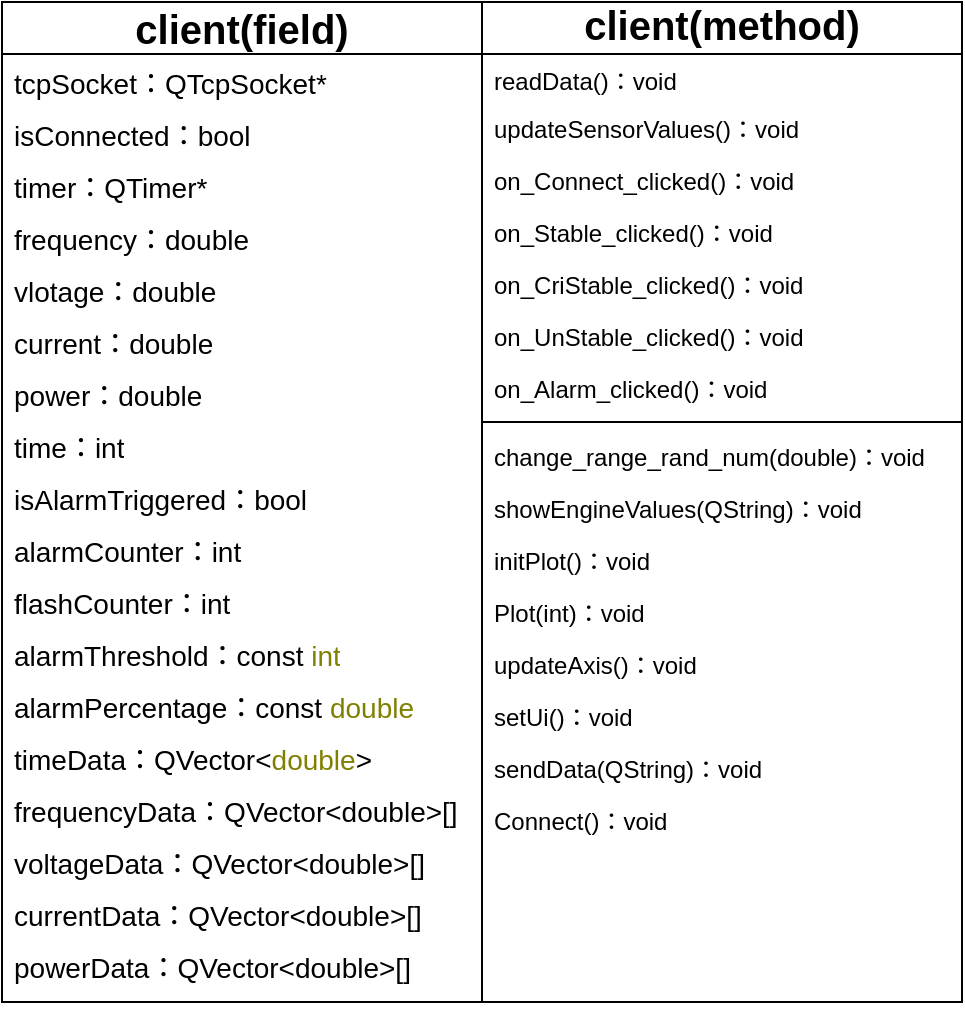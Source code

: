 <mxfile version="21.6.6" type="device">
  <diagram id="C5RBs43oDa-KdzZeNtuy" name="Page-1">
    <mxGraphModel dx="835" dy="443" grid="1" gridSize="10" guides="1" tooltips="1" connect="1" arrows="1" fold="1" page="1" pageScale="1" pageWidth="827" pageHeight="1169" math="0" shadow="0">
      <root>
        <mxCell id="WIyWlLk6GJQsqaUBKTNV-0" />
        <mxCell id="WIyWlLk6GJQsqaUBKTNV-1" parent="WIyWlLk6GJQsqaUBKTNV-0" />
        <mxCell id="zkfFHV4jXpPFQw0GAbJ--17" value="client(field)" style="swimlane;fontStyle=1;align=center;verticalAlign=bottom;childLayout=stackLayout;horizontal=1;startSize=26;horizontalStack=0;resizeParent=1;resizeLast=0;collapsible=1;marginBottom=0;rounded=0;shadow=0;strokeWidth=1;fontFamily=Helvetica;fontSize=20;" parent="WIyWlLk6GJQsqaUBKTNV-1" vertex="1">
          <mxGeometry x="140" y="260" width="240" height="500" as="geometry">
            <mxRectangle x="160" y="260" width="160" height="26" as="alternateBounds" />
          </mxGeometry>
        </mxCell>
        <mxCell id="zkfFHV4jXpPFQw0GAbJ--18" value="tcpSocket：QTcpSocket* " style="text;align=left;verticalAlign=top;spacingLeft=4;spacingRight=4;overflow=hidden;rotatable=0;points=[[0,0.5],[1,0.5]];portConstraint=eastwest;fontFamily=Helvetica;fontSize=14;fontStyle=0" parent="zkfFHV4jXpPFQw0GAbJ--17" vertex="1">
          <mxGeometry y="26" width="240" height="26" as="geometry" />
        </mxCell>
        <mxCell id="zkfFHV4jXpPFQw0GAbJ--19" value="isConnected：bool" style="text;align=left;verticalAlign=top;spacingLeft=4;spacingRight=4;overflow=hidden;rotatable=0;points=[[0,0.5],[1,0.5]];portConstraint=eastwest;rounded=0;shadow=0;html=0;fontFamily=Helvetica;fontSize=14;fontStyle=0" parent="zkfFHV4jXpPFQw0GAbJ--17" vertex="1">
          <mxGeometry y="52" width="240" height="26" as="geometry" />
        </mxCell>
        <mxCell id="zkfFHV4jXpPFQw0GAbJ--20" value="timer：QTimer*" style="text;align=left;verticalAlign=top;spacingLeft=4;spacingRight=4;overflow=hidden;rotatable=0;points=[[0,0.5],[1,0.5]];portConstraint=eastwest;rounded=0;shadow=0;html=0;fontFamily=Helvetica;fontSize=14;fontStyle=0" parent="zkfFHV4jXpPFQw0GAbJ--17" vertex="1">
          <mxGeometry y="78" width="240" height="26" as="geometry" />
        </mxCell>
        <mxCell id="zkfFHV4jXpPFQw0GAbJ--21" value="frequency：double" style="text;align=left;verticalAlign=top;spacingLeft=4;spacingRight=4;overflow=hidden;rotatable=0;points=[[0,0.5],[1,0.5]];portConstraint=eastwest;rounded=0;shadow=0;html=0;fontFamily=Helvetica;fontSize=14;fontStyle=0" parent="zkfFHV4jXpPFQw0GAbJ--17" vertex="1">
          <mxGeometry y="104" width="240" height="26" as="geometry" />
        </mxCell>
        <mxCell id="zkfFHV4jXpPFQw0GAbJ--22" value="vlotage：double" style="text;align=left;verticalAlign=top;spacingLeft=4;spacingRight=4;overflow=hidden;rotatable=0;points=[[0,0.5],[1,0.5]];portConstraint=eastwest;rounded=0;shadow=0;html=0;fontFamily=Helvetica;fontSize=14;fontStyle=0" parent="zkfFHV4jXpPFQw0GAbJ--17" vertex="1">
          <mxGeometry y="130" width="240" height="26" as="geometry" />
        </mxCell>
        <mxCell id="Ztqg2xYtgC4yXmTaxhsq-4" value="&lt;div style=&quot;margin-top: 0px; margin-bottom: 0px; font-size: 14px;&quot;&gt;current：double&lt;/div&gt;" style="text;strokeColor=none;fillColor=none;align=left;verticalAlign=top;spacingLeft=4;spacingRight=4;overflow=hidden;rotatable=0;points=[[0,0.5],[1,0.5]];portConstraint=eastwest;whiteSpace=wrap;html=1;fontFamily=Helvetica;fontSize=14;fontStyle=0" vertex="1" parent="zkfFHV4jXpPFQw0GAbJ--17">
          <mxGeometry y="156" width="240" height="26" as="geometry" />
        </mxCell>
        <mxCell id="Ztqg2xYtgC4yXmTaxhsq-5" value="&lt;div style=&quot;margin-top: 0px; margin-bottom: 0px; font-size: 14px;&quot;&gt;power：double&lt;/div&gt;" style="text;strokeColor=none;fillColor=none;align=left;verticalAlign=top;spacingLeft=4;spacingRight=4;overflow=hidden;rotatable=0;points=[[0,0.5],[1,0.5]];portConstraint=eastwest;whiteSpace=wrap;html=1;fontFamily=Helvetica;fontSize=14;fontStyle=0" vertex="1" parent="zkfFHV4jXpPFQw0GAbJ--17">
          <mxGeometry y="182" width="240" height="26" as="geometry" />
        </mxCell>
        <mxCell id="Ztqg2xYtgC4yXmTaxhsq-6" value="&lt;div style=&quot;margin-top: 0px; margin-bottom: 0px; font-size: 14px;&quot;&gt;time：int&lt;/div&gt;" style="text;strokeColor=none;fillColor=none;align=left;verticalAlign=top;spacingLeft=4;spacingRight=4;overflow=hidden;rotatable=0;points=[[0,0.5],[1,0.5]];portConstraint=eastwest;whiteSpace=wrap;html=1;fontFamily=Helvetica;fontSize=14;fontStyle=0" vertex="1" parent="zkfFHV4jXpPFQw0GAbJ--17">
          <mxGeometry y="208" width="240" height="26" as="geometry" />
        </mxCell>
        <mxCell id="Ztqg2xYtgC4yXmTaxhsq-8" value="&lt;div style=&quot;margin-top: 0px; margin-bottom: 0px; font-size: 14px;&quot;&gt;isAlarmTriggered：bool&lt;/div&gt;" style="text;strokeColor=none;fillColor=none;align=left;verticalAlign=top;spacingLeft=4;spacingRight=4;overflow=hidden;rotatable=0;points=[[0,0.5],[1,0.5]];portConstraint=eastwest;whiteSpace=wrap;html=1;fontFamily=Helvetica;fontSize=14;fontStyle=0" vertex="1" parent="zkfFHV4jXpPFQw0GAbJ--17">
          <mxGeometry y="234" width="240" height="26" as="geometry" />
        </mxCell>
        <mxCell id="Ztqg2xYtgC4yXmTaxhsq-12" value="&lt;div style=&quot;margin-top: 0px; margin-bottom: 0px; font-size: 14px;&quot;&gt;alarmCounter：int&lt;/div&gt;" style="text;strokeColor=none;fillColor=none;align=left;verticalAlign=top;spacingLeft=4;spacingRight=4;overflow=hidden;rotatable=0;points=[[0,0.5],[1,0.5]];portConstraint=eastwest;whiteSpace=wrap;html=1;fontFamily=Helvetica;fontSize=14;fontStyle=0" vertex="1" parent="zkfFHV4jXpPFQw0GAbJ--17">
          <mxGeometry y="260" width="240" height="26" as="geometry" />
        </mxCell>
        <mxCell id="Ztqg2xYtgC4yXmTaxhsq-11" value="&lt;div style=&quot;margin-top: 0px; margin-bottom: 0px; font-size: 14px;&quot;&gt;flashCounter：int&lt;/div&gt;" style="text;strokeColor=none;fillColor=none;align=left;verticalAlign=top;spacingLeft=4;spacingRight=4;overflow=hidden;rotatable=0;points=[[0,0.5],[1,0.5]];portConstraint=eastwest;whiteSpace=wrap;html=1;fontFamily=Helvetica;fontSize=14;fontStyle=0" vertex="1" parent="zkfFHV4jXpPFQw0GAbJ--17">
          <mxGeometry y="286" width="240" height="26" as="geometry" />
        </mxCell>
        <mxCell id="Ztqg2xYtgC4yXmTaxhsq-10" value="&lt;div style=&quot;margin-top: 0px; margin-bottom: 0px; font-size: 14px;&quot;&gt;alarmThreshold：const &lt;span style=&quot;background-color: initial; color: rgb(128, 128, 0); font-size: 14px;&quot;&gt;int&lt;/span&gt;&lt;/div&gt;" style="text;strokeColor=none;fillColor=none;align=left;verticalAlign=top;spacingLeft=4;spacingRight=4;overflow=hidden;rotatable=0;points=[[0,0.5],[1,0.5]];portConstraint=eastwest;whiteSpace=wrap;html=1;fontFamily=Helvetica;fontSize=14;fontStyle=0" vertex="1" parent="zkfFHV4jXpPFQw0GAbJ--17">
          <mxGeometry y="312" width="240" height="26" as="geometry" />
        </mxCell>
        <mxCell id="Ztqg2xYtgC4yXmTaxhsq-9" value="&lt;div style=&quot;margin-top: 0px; margin-bottom: 0px; font-size: 14px;&quot;&gt;alarmPercentage：const &lt;span style=&quot;background-color: initial; color: rgb(128, 128, 0); font-size: 14px;&quot;&gt;double&lt;/span&gt;&lt;/div&gt;" style="text;strokeColor=none;fillColor=none;align=left;verticalAlign=top;spacingLeft=4;spacingRight=4;overflow=hidden;rotatable=0;points=[[0,0.5],[1,0.5]];portConstraint=eastwest;whiteSpace=wrap;html=1;fontFamily=Helvetica;fontSize=14;fontStyle=0" vertex="1" parent="zkfFHV4jXpPFQw0GAbJ--17">
          <mxGeometry y="338" width="240" height="26" as="geometry" />
        </mxCell>
        <mxCell id="Ztqg2xYtgC4yXmTaxhsq-15" value="&lt;div style=&quot;margin-top: 0px; margin-bottom: 0px; font-size: 14px;&quot;&gt;timeData：QVector&amp;lt;&lt;span style=&quot;background-color: initial; color: rgb(128, 128, 0); font-size: 14px;&quot;&gt;double&lt;/span&gt;&lt;span style=&quot;background-color: initial; font-size: 14px;&quot;&gt;&amp;gt;&lt;/span&gt;&lt;/div&gt;" style="text;strokeColor=none;fillColor=none;align=left;verticalAlign=top;spacingLeft=4;spacingRight=4;overflow=hidden;rotatable=0;points=[[0,0.5],[1,0.5]];portConstraint=eastwest;whiteSpace=wrap;html=1;fontFamily=Helvetica;fontSize=14;fontStyle=0" vertex="1" parent="zkfFHV4jXpPFQw0GAbJ--17">
          <mxGeometry y="364" width="240" height="26" as="geometry" />
        </mxCell>
        <mxCell id="Ztqg2xYtgC4yXmTaxhsq-17" value="&lt;div style=&quot;margin-top: 0px; margin-bottom: 0px; font-size: 14px;&quot;&gt;frequencyData：QVector&amp;lt;double&amp;gt;[]&lt;/div&gt;" style="text;strokeColor=none;fillColor=none;align=left;verticalAlign=top;spacingLeft=4;spacingRight=4;overflow=hidden;rotatable=0;points=[[0,0.5],[1,0.5]];portConstraint=eastwest;whiteSpace=wrap;html=1;fontFamily=Helvetica;fontSize=14;fontStyle=0" vertex="1" parent="zkfFHV4jXpPFQw0GAbJ--17">
          <mxGeometry y="390" width="240" height="26" as="geometry" />
        </mxCell>
        <mxCell id="Ztqg2xYtgC4yXmTaxhsq-16" value="&lt;div style=&quot;margin-top: 0px; margin-bottom: 0px; font-size: 14px;&quot;&gt;voltageData：QVector&amp;lt;double&amp;gt;[]&lt;/div&gt;" style="text;strokeColor=none;fillColor=none;align=left;verticalAlign=top;spacingLeft=4;spacingRight=4;overflow=hidden;rotatable=0;points=[[0,0.5],[1,0.5]];portConstraint=eastwest;whiteSpace=wrap;html=1;fontFamily=Helvetica;fontSize=14;fontStyle=0" vertex="1" parent="zkfFHV4jXpPFQw0GAbJ--17">
          <mxGeometry y="416" width="240" height="26" as="geometry" />
        </mxCell>
        <mxCell id="Ztqg2xYtgC4yXmTaxhsq-14" value="&lt;div style=&quot;margin-top: 0px; margin-bottom: 0px; font-size: 14px;&quot;&gt;currentData：QVector&amp;lt;double&amp;gt;[]&lt;/div&gt;" style="text;strokeColor=none;fillColor=none;align=left;verticalAlign=top;spacingLeft=4;spacingRight=4;overflow=hidden;rotatable=0;points=[[0,0.5],[1,0.5]];portConstraint=eastwest;whiteSpace=wrap;html=1;fontFamily=Helvetica;fontSize=14;fontStyle=0" vertex="1" parent="zkfFHV4jXpPFQw0GAbJ--17">
          <mxGeometry y="442" width="240" height="26" as="geometry" />
        </mxCell>
        <mxCell id="Ztqg2xYtgC4yXmTaxhsq-7" value="&lt;div style=&quot;margin-top: 0px; margin-bottom: 0px; font-size: 14px;&quot;&gt;powerData：QVector&amp;lt;double&amp;gt;[]&lt;/div&gt;" style="text;strokeColor=none;fillColor=none;align=left;verticalAlign=top;spacingLeft=4;spacingRight=4;overflow=hidden;rotatable=0;points=[[0,0.5],[1,0.5]];portConstraint=eastwest;whiteSpace=wrap;html=1;fontFamily=Helvetica;fontSize=14;fontStyle=0" vertex="1" parent="zkfFHV4jXpPFQw0GAbJ--17">
          <mxGeometry y="468" width="240" height="26" as="geometry" />
        </mxCell>
        <mxCell id="Ztqg2xYtgC4yXmTaxhsq-18" value="client(method)" style="swimlane;align=center;verticalAlign=bottom;childLayout=stackLayout;horizontal=1;startSize=26;horizontalStack=0;resizeParent=1;resizeParentMax=0;resizeLast=0;collapsible=1;marginBottom=0;whiteSpace=wrap;fontFamily=Helvetica;labelBorderColor=none;labelBackgroundColor=none;fontSize=20;" vertex="1" parent="WIyWlLk6GJQsqaUBKTNV-1">
          <mxGeometry x="380" y="260" width="240" height="500" as="geometry" />
        </mxCell>
        <mxCell id="Ztqg2xYtgC4yXmTaxhsq-21" value="readData()：void" style="text;strokeColor=none;fillColor=none;align=left;verticalAlign=top;spacingLeft=4;spacingRight=4;overflow=hidden;rotatable=0;points=[[0,0.5],[1,0.5]];portConstraint=eastwest;whiteSpace=wrap;fontFamily=Helvetica;labelBorderColor=none;labelBackgroundColor=none;" vertex="1" parent="Ztqg2xYtgC4yXmTaxhsq-18">
          <mxGeometry y="26" width="240" height="24" as="geometry" />
        </mxCell>
        <mxCell id="Ztqg2xYtgC4yXmTaxhsq-22" value="updateSensorValues()：void" style="text;strokeColor=none;fillColor=none;align=left;verticalAlign=top;spacingLeft=4;spacingRight=4;overflow=hidden;rotatable=0;points=[[0,0.5],[1,0.5]];portConstraint=eastwest;whiteSpace=wrap;fontFamily=Helvetica;labelBorderColor=none;labelBackgroundColor=none;" vertex="1" parent="Ztqg2xYtgC4yXmTaxhsq-18">
          <mxGeometry y="50" width="240" height="26" as="geometry" />
        </mxCell>
        <mxCell id="Ztqg2xYtgC4yXmTaxhsq-23" value="on_Connect_clicked()：void" style="text;strokeColor=none;fillColor=none;align=left;verticalAlign=top;spacingLeft=4;spacingRight=4;overflow=hidden;rotatable=0;points=[[0,0.5],[1,0.5]];portConstraint=eastwest;whiteSpace=wrap;fontFamily=Helvetica;labelBorderColor=none;labelBackgroundColor=none;" vertex="1" parent="Ztqg2xYtgC4yXmTaxhsq-18">
          <mxGeometry y="76" width="240" height="26" as="geometry" />
        </mxCell>
        <mxCell id="Ztqg2xYtgC4yXmTaxhsq-24" value="on_Stable_clicked()：void" style="text;strokeColor=none;fillColor=none;align=left;verticalAlign=top;spacingLeft=4;spacingRight=4;overflow=hidden;rotatable=0;points=[[0,0.5],[1,0.5]];portConstraint=eastwest;whiteSpace=wrap;fontFamily=Helvetica;labelBorderColor=none;labelBackgroundColor=none;" vertex="1" parent="Ztqg2xYtgC4yXmTaxhsq-18">
          <mxGeometry y="102" width="240" height="26" as="geometry" />
        </mxCell>
        <mxCell id="Ztqg2xYtgC4yXmTaxhsq-32" value="on_CriStable_clicked()：void" style="text;strokeColor=none;fillColor=none;align=left;verticalAlign=top;spacingLeft=4;spacingRight=4;overflow=hidden;rotatable=0;points=[[0,0.5],[1,0.5]];portConstraint=eastwest;whiteSpace=wrap;fontFamily=Helvetica;labelBorderColor=none;labelBackgroundColor=none;" vertex="1" parent="Ztqg2xYtgC4yXmTaxhsq-18">
          <mxGeometry y="128" width="240" height="26" as="geometry" />
        </mxCell>
        <mxCell id="Ztqg2xYtgC4yXmTaxhsq-29" value="on_UnStable_clicked()：void" style="text;strokeColor=none;fillColor=none;align=left;verticalAlign=top;spacingLeft=4;spacingRight=4;overflow=hidden;rotatable=0;points=[[0,0.5],[1,0.5]];portConstraint=eastwest;whiteSpace=wrap;fontFamily=Helvetica;labelBorderColor=none;labelBackgroundColor=none;" vertex="1" parent="Ztqg2xYtgC4yXmTaxhsq-18">
          <mxGeometry y="154" width="240" height="26" as="geometry" />
        </mxCell>
        <mxCell id="Ztqg2xYtgC4yXmTaxhsq-33" value="on_Alarm_clicked()：void" style="text;strokeColor=none;fillColor=none;align=left;verticalAlign=top;spacingLeft=4;spacingRight=4;overflow=hidden;rotatable=0;points=[[0,0.5],[1,0.5]];portConstraint=eastwest;whiteSpace=wrap;fontFamily=Helvetica;labelBorderColor=none;labelBackgroundColor=none;" vertex="1" parent="Ztqg2xYtgC4yXmTaxhsq-18">
          <mxGeometry y="180" width="240" height="26" as="geometry" />
        </mxCell>
        <mxCell id="Ztqg2xYtgC4yXmTaxhsq-35" value="" style="line;strokeWidth=1;fillColor=none;align=left;verticalAlign=middle;spacingTop=-1;spacingLeft=3;spacingRight=3;rotatable=0;labelPosition=right;points=[];portConstraint=eastwest;strokeColor=inherit;fontFamily=Helvetica;labelBorderColor=none;labelBackgroundColor=none;" vertex="1" parent="Ztqg2xYtgC4yXmTaxhsq-18">
          <mxGeometry y="206" width="240" height="8" as="geometry" />
        </mxCell>
        <mxCell id="Ztqg2xYtgC4yXmTaxhsq-28" value="change_range_rand_num(double)：void" style="text;strokeColor=none;fillColor=none;align=left;verticalAlign=top;spacingLeft=4;spacingRight=4;overflow=hidden;rotatable=0;points=[[0,0.5],[1,0.5]];portConstraint=eastwest;whiteSpace=wrap;fontFamily=Helvetica;labelBorderColor=none;labelBackgroundColor=none;" vertex="1" parent="Ztqg2xYtgC4yXmTaxhsq-18">
          <mxGeometry y="214" width="240" height="26" as="geometry" />
        </mxCell>
        <mxCell id="Ztqg2xYtgC4yXmTaxhsq-34" value="showEngineValues(QString)：void" style="text;strokeColor=none;fillColor=none;align=left;verticalAlign=top;spacingLeft=4;spacingRight=4;overflow=hidden;rotatable=0;points=[[0,0.5],[1,0.5]];portConstraint=eastwest;whiteSpace=wrap;fontFamily=Helvetica;labelBorderColor=none;labelBackgroundColor=none;" vertex="1" parent="Ztqg2xYtgC4yXmTaxhsq-18">
          <mxGeometry y="240" width="240" height="26" as="geometry" />
        </mxCell>
        <mxCell id="Ztqg2xYtgC4yXmTaxhsq-27" value="initPlot()：void" style="text;strokeColor=none;fillColor=none;align=left;verticalAlign=top;spacingLeft=4;spacingRight=4;overflow=hidden;rotatable=0;points=[[0,0.5],[1,0.5]];portConstraint=eastwest;whiteSpace=wrap;fontFamily=Helvetica;labelBorderColor=none;labelBackgroundColor=none;" vertex="1" parent="Ztqg2xYtgC4yXmTaxhsq-18">
          <mxGeometry y="266" width="240" height="26" as="geometry" />
        </mxCell>
        <mxCell id="Ztqg2xYtgC4yXmTaxhsq-26" value="Plot(int)：void" style="text;strokeColor=none;fillColor=none;align=left;verticalAlign=top;spacingLeft=4;spacingRight=4;overflow=hidden;rotatable=0;points=[[0,0.5],[1,0.5]];portConstraint=eastwest;whiteSpace=wrap;fontFamily=Helvetica;labelBorderColor=none;labelBackgroundColor=none;" vertex="1" parent="Ztqg2xYtgC4yXmTaxhsq-18">
          <mxGeometry y="292" width="240" height="26" as="geometry" />
        </mxCell>
        <mxCell id="Ztqg2xYtgC4yXmTaxhsq-25" value="updateAxis()：void" style="text;strokeColor=none;fillColor=none;align=left;verticalAlign=top;spacingLeft=4;spacingRight=4;overflow=hidden;rotatable=0;points=[[0,0.5],[1,0.5]];portConstraint=eastwest;whiteSpace=wrap;fontFamily=Helvetica;labelBorderColor=none;labelBackgroundColor=none;" vertex="1" parent="Ztqg2xYtgC4yXmTaxhsq-18">
          <mxGeometry y="318" width="240" height="26" as="geometry" />
        </mxCell>
        <mxCell id="Ztqg2xYtgC4yXmTaxhsq-37" value="setUi()：void" style="text;strokeColor=none;fillColor=none;align=left;verticalAlign=top;spacingLeft=4;spacingRight=4;overflow=hidden;rotatable=0;points=[[0,0.5],[1,0.5]];portConstraint=eastwest;whiteSpace=wrap;fontFamily=Helvetica;labelBorderColor=none;labelBackgroundColor=none;" vertex="1" parent="Ztqg2xYtgC4yXmTaxhsq-18">
          <mxGeometry y="344" width="240" height="26" as="geometry" />
        </mxCell>
        <mxCell id="Ztqg2xYtgC4yXmTaxhsq-38" value="sendData(QString)：void" style="text;strokeColor=none;fillColor=none;align=left;verticalAlign=top;spacingLeft=4;spacingRight=4;overflow=hidden;rotatable=0;points=[[0,0.5],[1,0.5]];portConstraint=eastwest;whiteSpace=wrap;fontFamily=Helvetica;labelBorderColor=none;labelBackgroundColor=none;" vertex="1" parent="Ztqg2xYtgC4yXmTaxhsq-18">
          <mxGeometry y="370" width="240" height="26" as="geometry" />
        </mxCell>
        <mxCell id="Ztqg2xYtgC4yXmTaxhsq-39" value="Connect()：void" style="text;strokeColor=none;fillColor=none;align=left;verticalAlign=top;spacingLeft=4;spacingRight=4;overflow=hidden;rotatable=0;points=[[0,0.5],[1,0.5]];portConstraint=eastwest;whiteSpace=wrap;fontFamily=Helvetica;labelBorderColor=none;labelBackgroundColor=none;" vertex="1" parent="Ztqg2xYtgC4yXmTaxhsq-18">
          <mxGeometry y="396" width="240" height="104" as="geometry" />
        </mxCell>
      </root>
    </mxGraphModel>
  </diagram>
</mxfile>
